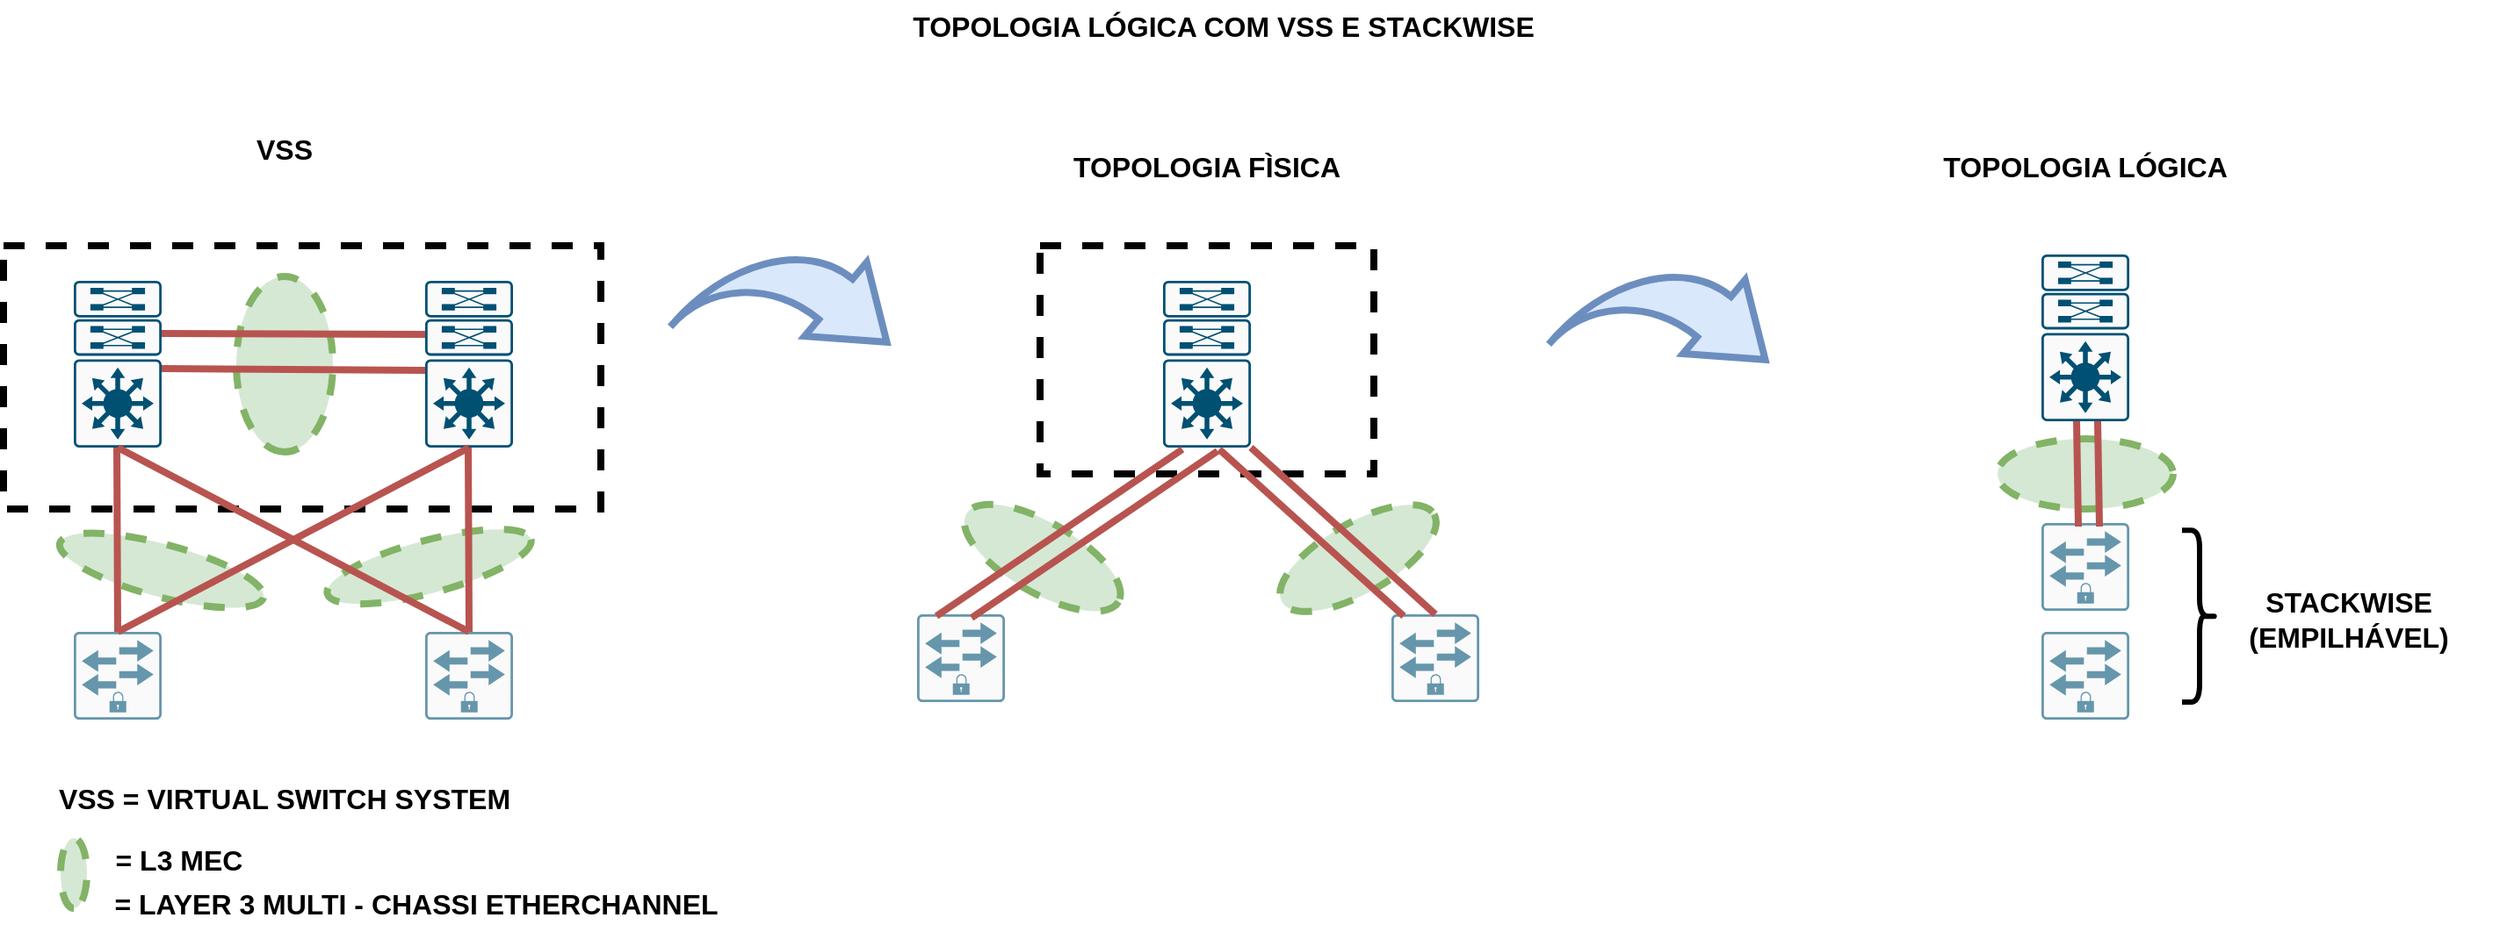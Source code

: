 <mxfile version="24.0.6" type="device">
  <diagram name="Página-1" id="CFVjZczsVSVs7rz_f3lx">
    <mxGraphModel dx="1194" dy="1885" grid="1" gridSize="10" guides="1" tooltips="1" connect="1" arrows="1" fold="1" page="1" pageScale="1" pageWidth="827" pageHeight="1169" math="0" shadow="0">
      <root>
        <mxCell id="0" />
        <mxCell id="1" parent="0" />
        <mxCell id="Kx2HV7Ch4_sL15anWlkP-49" value="" style="ellipse;whiteSpace=wrap;html=1;fillColor=#d5e8d4;strokeColor=#82b366;strokeWidth=4;dashed=1;rotation=0;" vertex="1" parent="1">
          <mxGeometry x="1295" y="170.0" width="100" height="40" as="geometry" />
        </mxCell>
        <mxCell id="Kx2HV7Ch4_sL15anWlkP-26" value="" style="rounded=0;whiteSpace=wrap;html=1;strokeWidth=4;dashed=1;" vertex="1" parent="1">
          <mxGeometry x="750" y="60" width="190" height="130" as="geometry" />
        </mxCell>
        <mxCell id="Kx2HV7Ch4_sL15anWlkP-34" value="" style="ellipse;whiteSpace=wrap;html=1;fillColor=#d5e8d4;strokeColor=#82b366;strokeWidth=4;dashed=1;rotation=-30;" vertex="1" parent="1">
          <mxGeometry x="881" y="218" width="100" height="40" as="geometry" />
        </mxCell>
        <mxCell id="Kx2HV7Ch4_sL15anWlkP-33" value="" style="ellipse;whiteSpace=wrap;html=1;fillColor=#d5e8d4;strokeColor=#82b366;strokeWidth=4;dashed=1;rotation=30;" vertex="1" parent="1">
          <mxGeometry x="701.34" y="217.83" width="100" height="40" as="geometry" />
        </mxCell>
        <mxCell id="Kx2HV7Ch4_sL15anWlkP-16" value="" style="ellipse;whiteSpace=wrap;html=1;fillColor=#d5e8d4;strokeColor=#82b366;strokeWidth=4;dashed=1;rotation=-15;" vertex="1" parent="1">
          <mxGeometry x="342.29" y="227.83" width="120" height="30" as="geometry" />
        </mxCell>
        <mxCell id="Kx2HV7Ch4_sL15anWlkP-14" value="" style="rounded=0;whiteSpace=wrap;html=1;strokeWidth=4;dashed=1;" vertex="1" parent="1">
          <mxGeometry x="160" y="60" width="340" height="150" as="geometry" />
        </mxCell>
        <mxCell id="Kx2HV7Ch4_sL15anWlkP-15" value="" style="ellipse;whiteSpace=wrap;html=1;dashed=1;strokeWidth=4;fillColor=#d5e8d4;strokeColor=#82b366;rotation=15;" vertex="1" parent="1">
          <mxGeometry x="190" y="230" width="120" height="30" as="geometry" />
        </mxCell>
        <mxCell id="Kx2HV7Ch4_sL15anWlkP-8" value="" style="ellipse;whiteSpace=wrap;html=1;rotation=90;dashed=1;strokeWidth=4;fillColor=#d5e8d4;strokeColor=#82b366;" vertex="1" parent="1">
          <mxGeometry x="270" y="100" width="100" height="55" as="geometry" />
        </mxCell>
        <mxCell id="Kx2HV7Ch4_sL15anWlkP-1" value="" style="sketch=0;points=[[0.015,0.015,0],[0.985,0.015,0],[0.985,0.985,0],[0.015,0.985,0],[0.25,0,0],[0.5,0,0],[0.75,0,0],[1,0.25,0],[1,0.5,0],[1,0.75,0],[0.75,1,0],[0.5,1,0],[0.25,1,0],[0,0.75,0],[0,0.5,0],[0,0.25,0]];verticalLabelPosition=bottom;html=1;verticalAlign=top;aspect=fixed;align=center;pointerEvents=1;shape=mxgraph.cisco19.rect;prIcon=l3_switch_with_dual_supervisor;fillColor=#FAFAFA;strokeColor=#005073;" vertex="1" parent="1">
          <mxGeometry x="200" y="80" width="50" height="95" as="geometry" />
        </mxCell>
        <mxCell id="Kx2HV7Ch4_sL15anWlkP-2" value="" style="sketch=0;points=[[0.015,0.015,0],[0.985,0.015,0],[0.985,0.985,0],[0.015,0.985,0],[0.25,0,0],[0.5,0,0],[0.75,0,0],[1,0.25,0],[1,0.5,0],[1,0.75,0],[0.75,1,0],[0.5,1,0],[0.25,1,0],[0,0.75,0],[0,0.5,0],[0,0.25,0]];verticalLabelPosition=bottom;html=1;verticalAlign=top;aspect=fixed;align=center;pointerEvents=1;shape=mxgraph.cisco19.rect;prIcon=secure_switch;fillColor=#FAFAFA;strokeColor=#6696AB;" vertex="1" parent="1">
          <mxGeometry x="200" y="280" width="50" height="50" as="geometry" />
        </mxCell>
        <mxCell id="Kx2HV7Ch4_sL15anWlkP-3" value="" style="sketch=0;points=[[0.015,0.015,0],[0.985,0.015,0],[0.985,0.985,0],[0.015,0.985,0],[0.25,0,0],[0.5,0,0],[0.75,0,0],[1,0.25,0],[1,0.5,0],[1,0.75,0],[0.75,1,0],[0.5,1,0],[0.25,1,0],[0,0.75,0],[0,0.5,0],[0,0.25,0]];verticalLabelPosition=bottom;html=1;verticalAlign=top;aspect=fixed;align=center;pointerEvents=1;shape=mxgraph.cisco19.rect;prIcon=secure_switch;fillColor=#FAFAFA;strokeColor=#6696AB;" vertex="1" parent="1">
          <mxGeometry x="400" y="280" width="50" height="50" as="geometry" />
        </mxCell>
        <mxCell id="Kx2HV7Ch4_sL15anWlkP-4" value="" style="sketch=0;points=[[0.015,0.015,0],[0.985,0.015,0],[0.985,0.985,0],[0.015,0.985,0],[0.25,0,0],[0.5,0,0],[0.75,0,0],[1,0.25,0],[1,0.5,0],[1,0.75,0],[0.75,1,0],[0.5,1,0],[0.25,1,0],[0,0.75,0],[0,0.5,0],[0,0.25,0]];verticalLabelPosition=bottom;html=1;verticalAlign=top;aspect=fixed;align=center;pointerEvents=1;shape=mxgraph.cisco19.rect;prIcon=l3_switch_with_dual_supervisor;fillColor=#FAFAFA;strokeColor=#005073;" vertex="1" parent="1">
          <mxGeometry x="400" y="80" width="50" height="95" as="geometry" />
        </mxCell>
        <mxCell id="Kx2HV7Ch4_sL15anWlkP-5" value="" style="endArrow=none;html=1;rounded=0;strokeWidth=4;entryX=0;entryY=0.5;entryDx=0;entryDy=0;entryPerimeter=0;fillColor=#f8cecc;strokeColor=#b85450;" edge="1" parent="1">
          <mxGeometry width="50" height="50" relative="1" as="geometry">
            <mxPoint x="250" y="110" as="sourcePoint" />
            <mxPoint x="400" y="110.5" as="targetPoint" />
          </mxGeometry>
        </mxCell>
        <mxCell id="Kx2HV7Ch4_sL15anWlkP-6" value="" style="endArrow=none;html=1;rounded=0;strokeWidth=4;entryX=0;entryY=0.5;entryDx=0;entryDy=0;entryPerimeter=0;fillColor=#f8cecc;strokeColor=#b85450;" edge="1" parent="1">
          <mxGeometry width="50" height="50" relative="1" as="geometry">
            <mxPoint x="250" y="130" as="sourcePoint" />
            <mxPoint x="400" y="131" as="targetPoint" />
          </mxGeometry>
        </mxCell>
        <mxCell id="Kx2HV7Ch4_sL15anWlkP-10" value="" style="endArrow=none;html=1;rounded=0;strokeWidth=4;fillColor=#f8cecc;strokeColor=#b85450;entryX=0.5;entryY=0;entryDx=0;entryDy=0;entryPerimeter=0;" edge="1" parent="1" target="Kx2HV7Ch4_sL15anWlkP-2">
          <mxGeometry width="50" height="50" relative="1" as="geometry">
            <mxPoint x="224.5" y="175" as="sourcePoint" />
            <mxPoint x="224.5" y="245" as="targetPoint" />
          </mxGeometry>
        </mxCell>
        <mxCell id="Kx2HV7Ch4_sL15anWlkP-11" value="" style="endArrow=none;html=1;rounded=0;strokeWidth=4;fillColor=#f8cecc;strokeColor=#b85450;entryX=0.5;entryY=0;entryDx=0;entryDy=0;entryPerimeter=0;" edge="1" parent="1" target="Kx2HV7Ch4_sL15anWlkP-3">
          <mxGeometry width="50" height="50" relative="1" as="geometry">
            <mxPoint x="424.5" y="175" as="sourcePoint" />
            <mxPoint x="424.5" y="245" as="targetPoint" />
          </mxGeometry>
        </mxCell>
        <mxCell id="Kx2HV7Ch4_sL15anWlkP-12" value="" style="endArrow=none;html=1;rounded=0;strokeWidth=4;fillColor=#f8cecc;strokeColor=#b85450;exitX=0.5;exitY=1;exitDx=0;exitDy=0;exitPerimeter=0;entryX=0.5;entryY=0;entryDx=0;entryDy=0;entryPerimeter=0;" edge="1" parent="1" source="Kx2HV7Ch4_sL15anWlkP-1" target="Kx2HV7Ch4_sL15anWlkP-3">
          <mxGeometry width="50" height="50" relative="1" as="geometry">
            <mxPoint x="434.5" y="185" as="sourcePoint" />
            <mxPoint x="434.5" y="255" as="targetPoint" />
          </mxGeometry>
        </mxCell>
        <mxCell id="Kx2HV7Ch4_sL15anWlkP-13" value="" style="endArrow=none;html=1;rounded=0;strokeWidth=4;fillColor=#f8cecc;strokeColor=#b85450;exitX=0.5;exitY=0;exitDx=0;exitDy=0;exitPerimeter=0;entryX=0.5;entryY=1;entryDx=0;entryDy=0;entryPerimeter=0;" edge="1" parent="1" source="Kx2HV7Ch4_sL15anWlkP-2" target="Kx2HV7Ch4_sL15anWlkP-4">
          <mxGeometry width="50" height="50" relative="1" as="geometry">
            <mxPoint x="235" y="185" as="sourcePoint" />
            <mxPoint x="435" y="255" as="targetPoint" />
          </mxGeometry>
        </mxCell>
        <mxCell id="Kx2HV7Ch4_sL15anWlkP-20" value="VSS" style="text;html=1;strokeColor=none;fillColor=none;align=center;verticalAlign=middle;whiteSpace=wrap;rounded=0;fontSize=16;fontStyle=1" vertex="1" parent="1">
          <mxGeometry x="235" y="-10" width="170" height="30" as="geometry" />
        </mxCell>
        <mxCell id="Kx2HV7Ch4_sL15anWlkP-21" value="VSS = VIRTUAL SWITCH SYSTEM" style="text;html=1;strokeColor=none;fillColor=none;align=center;verticalAlign=middle;whiteSpace=wrap;rounded=0;fontSize=16;fontStyle=1" vertex="1" parent="1">
          <mxGeometry x="185" y="360" width="270" height="30" as="geometry" />
        </mxCell>
        <mxCell id="Kx2HV7Ch4_sL15anWlkP-22" value="" style="sketch=0;points=[[0.015,0.015,0],[0.985,0.015,0],[0.985,0.985,0],[0.015,0.985,0],[0.25,0,0],[0.5,0,0],[0.75,0,0],[1,0.25,0],[1,0.5,0],[1,0.75,0],[0.75,1,0],[0.5,1,0],[0.25,1,0],[0,0.75,0],[0,0.5,0],[0,0.25,0]];verticalLabelPosition=bottom;html=1;verticalAlign=top;aspect=fixed;align=center;pointerEvents=1;shape=mxgraph.cisco19.rect;prIcon=l3_switch_with_dual_supervisor;fillColor=#FAFAFA;strokeColor=#005073;" vertex="1" parent="1">
          <mxGeometry x="820" y="80" width="50" height="95" as="geometry" />
        </mxCell>
        <mxCell id="Kx2HV7Ch4_sL15anWlkP-24" value="" style="sketch=0;points=[[0.015,0.015,0],[0.985,0.015,0],[0.985,0.985,0],[0.015,0.985,0],[0.25,0,0],[0.5,0,0],[0.75,0,0],[1,0.25,0],[1,0.5,0],[1,0.75,0],[0.75,1,0],[0.5,1,0],[0.25,1,0],[0,0.75,0],[0,0.5,0],[0,0.25,0]];verticalLabelPosition=bottom;html=1;verticalAlign=top;aspect=fixed;align=center;pointerEvents=1;shape=mxgraph.cisco19.rect;prIcon=secure_switch;fillColor=#FAFAFA;strokeColor=#6696AB;" vertex="1" parent="1">
          <mxGeometry x="680" y="270" width="50" height="50" as="geometry" />
        </mxCell>
        <mxCell id="Kx2HV7Ch4_sL15anWlkP-25" value="" style="sketch=0;points=[[0.015,0.015,0],[0.985,0.015,0],[0.985,0.985,0],[0.015,0.985,0],[0.25,0,0],[0.5,0,0],[0.75,0,0],[1,0.25,0],[1,0.5,0],[1,0.75,0],[0.75,1,0],[0.5,1,0],[0.25,1,0],[0,0.75,0],[0,0.5,0],[0,0.25,0]];verticalLabelPosition=bottom;html=1;verticalAlign=top;aspect=fixed;align=center;pointerEvents=1;shape=mxgraph.cisco19.rect;prIcon=secure_switch;fillColor=#FAFAFA;strokeColor=#6696AB;" vertex="1" parent="1">
          <mxGeometry x="950" y="270" width="50" height="50" as="geometry" />
        </mxCell>
        <mxCell id="Kx2HV7Ch4_sL15anWlkP-27" value="" style="endArrow=none;html=1;rounded=0;strokeWidth=4;fillColor=#f8cecc;strokeColor=#b85450;entryX=0.5;entryY=0;entryDx=0;entryDy=0;entryPerimeter=0;exitX=0.5;exitY=1;exitDx=0;exitDy=0;exitPerimeter=0;" edge="1" parent="1">
          <mxGeometry width="50" height="50" relative="1" as="geometry">
            <mxPoint x="831" y="176" as="sourcePoint" />
            <mxPoint x="691" y="271" as="targetPoint" />
          </mxGeometry>
        </mxCell>
        <mxCell id="Kx2HV7Ch4_sL15anWlkP-29" value="" style="endArrow=none;html=1;rounded=0;strokeWidth=4;fillColor=#f8cecc;strokeColor=#b85450;entryX=0.5;entryY=0;entryDx=0;entryDy=0;entryPerimeter=0;exitX=0.5;exitY=1;exitDx=0;exitDy=0;exitPerimeter=0;" edge="1" parent="1">
          <mxGeometry width="50" height="50" relative="1" as="geometry">
            <mxPoint x="851" y="177" as="sourcePoint" />
            <mxPoint x="711" y="272" as="targetPoint" />
          </mxGeometry>
        </mxCell>
        <mxCell id="Kx2HV7Ch4_sL15anWlkP-31" value="" style="endArrow=none;html=1;rounded=0;strokeWidth=4;fillColor=#f8cecc;strokeColor=#b85450;exitX=0.75;exitY=1;exitDx=0;exitDy=0;exitPerimeter=0;entryX=0.5;entryY=0;entryDx=0;entryDy=0;entryPerimeter=0;" edge="1" parent="1" target="Kx2HV7Ch4_sL15anWlkP-25">
          <mxGeometry width="50" height="50" relative="1" as="geometry">
            <mxPoint x="870" y="175" as="sourcePoint" />
            <mxPoint x="955" y="270" as="targetPoint" />
          </mxGeometry>
        </mxCell>
        <mxCell id="Kx2HV7Ch4_sL15anWlkP-32" value="" style="endArrow=none;html=1;rounded=0;strokeWidth=4;fillColor=#f8cecc;strokeColor=#b85450;exitX=0.75;exitY=1;exitDx=0;exitDy=0;exitPerimeter=0;entryX=0.5;entryY=0;entryDx=0;entryDy=0;entryPerimeter=0;" edge="1" parent="1">
          <mxGeometry width="50" height="50" relative="1" as="geometry">
            <mxPoint x="852" y="176" as="sourcePoint" />
            <mxPoint x="957" y="271" as="targetPoint" />
          </mxGeometry>
        </mxCell>
        <mxCell id="Kx2HV7Ch4_sL15anWlkP-39" value="TOPOLOGIA FÌSICA" style="text;html=1;strokeColor=none;fillColor=none;align=center;verticalAlign=middle;whiteSpace=wrap;rounded=0;fontSize=16;fontStyle=1" vertex="1" parent="1">
          <mxGeometry x="760" width="170" height="30" as="geometry" />
        </mxCell>
        <mxCell id="Kx2HV7Ch4_sL15anWlkP-40" value="TOPOLOGIA LÓGICA" style="text;html=1;strokeColor=none;fillColor=none;align=center;verticalAlign=middle;whiteSpace=wrap;rounded=0;fontSize=16;fontStyle=1" vertex="1" parent="1">
          <mxGeometry x="1260" width="170" height="30" as="geometry" />
        </mxCell>
        <mxCell id="Kx2HV7Ch4_sL15anWlkP-41" value="" style="html=1;shadow=0;dashed=0;align=center;verticalAlign=middle;shape=mxgraph.arrows2.jumpInArrow;dy=15;dx=38;arrowHead=55;rotation=40;fillColor=#dae8fc;strokeColor=#6c8ebf;strokeWidth=4;" vertex="1" parent="1">
          <mxGeometry x="560" y="50" width="100" height="100" as="geometry" />
        </mxCell>
        <mxCell id="Kx2HV7Ch4_sL15anWlkP-43" value="" style="html=1;shadow=0;dashed=0;align=center;verticalAlign=middle;shape=mxgraph.arrows2.jumpInArrow;dy=15;dx=38;arrowHead=55;rotation=40;fillColor=#dae8fc;strokeColor=#6c8ebf;strokeWidth=4;" vertex="1" parent="1">
          <mxGeometry x="1060" y="60" width="100" height="100" as="geometry" />
        </mxCell>
        <mxCell id="Kx2HV7Ch4_sL15anWlkP-44" value="" style="sketch=0;points=[[0.015,0.015,0],[0.985,0.015,0],[0.985,0.985,0],[0.015,0.985,0],[0.25,0,0],[0.5,0,0],[0.75,0,0],[1,0.25,0],[1,0.5,0],[1,0.75,0],[0.75,1,0],[0.5,1,0],[0.25,1,0],[0,0.75,0],[0,0.5,0],[0,0.25,0]];verticalLabelPosition=bottom;html=1;verticalAlign=top;aspect=fixed;align=center;pointerEvents=1;shape=mxgraph.cisco19.rect;prIcon=l3_switch_with_dual_supervisor;fillColor=#FAFAFA;strokeColor=#005073;" vertex="1" parent="1">
          <mxGeometry x="1320" y="65" width="50" height="95" as="geometry" />
        </mxCell>
        <mxCell id="Kx2HV7Ch4_sL15anWlkP-45" value="" style="sketch=0;points=[[0.015,0.015,0],[0.985,0.015,0],[0.985,0.985,0],[0.015,0.985,0],[0.25,0,0],[0.5,0,0],[0.75,0,0],[1,0.25,0],[1,0.5,0],[1,0.75,0],[0.75,1,0],[0.5,1,0],[0.25,1,0],[0,0.75,0],[0,0.5,0],[0,0.25,0]];verticalLabelPosition=bottom;html=1;verticalAlign=top;aspect=fixed;align=center;pointerEvents=1;shape=mxgraph.cisco19.rect;prIcon=secure_switch;fillColor=#FAFAFA;strokeColor=#6696AB;" vertex="1" parent="1">
          <mxGeometry x="1320" y="218" width="50" height="50" as="geometry" />
        </mxCell>
        <mxCell id="Kx2HV7Ch4_sL15anWlkP-46" value="" style="sketch=0;points=[[0.015,0.015,0],[0.985,0.015,0],[0.985,0.985,0],[0.015,0.985,0],[0.25,0,0],[0.5,0,0],[0.75,0,0],[1,0.25,0],[1,0.5,0],[1,0.75,0],[0.75,1,0],[0.5,1,0],[0.25,1,0],[0,0.75,0],[0,0.5,0],[0,0.25,0]];verticalLabelPosition=bottom;html=1;verticalAlign=top;aspect=fixed;align=center;pointerEvents=1;shape=mxgraph.cisco19.rect;prIcon=secure_switch;fillColor=#FAFAFA;strokeColor=#6696AB;" vertex="1" parent="1">
          <mxGeometry x="1320" y="280" width="50" height="50" as="geometry" />
        </mxCell>
        <mxCell id="Kx2HV7Ch4_sL15anWlkP-47" value="" style="endArrow=none;html=1;rounded=0;strokeWidth=4;fillColor=#f8cecc;strokeColor=#b85450;" edge="1" parent="1">
          <mxGeometry width="50" height="50" relative="1" as="geometry">
            <mxPoint x="1340" y="160" as="sourcePoint" />
            <mxPoint x="1341" y="220" as="targetPoint" />
          </mxGeometry>
        </mxCell>
        <mxCell id="Kx2HV7Ch4_sL15anWlkP-48" value="" style="endArrow=none;html=1;rounded=0;strokeWidth=4;fillColor=#f8cecc;strokeColor=#b85450;" edge="1" parent="1">
          <mxGeometry width="50" height="50" relative="1" as="geometry">
            <mxPoint x="1352" y="160" as="sourcePoint" />
            <mxPoint x="1353" y="220" as="targetPoint" />
          </mxGeometry>
        </mxCell>
        <mxCell id="Kx2HV7Ch4_sL15anWlkP-50" value="" style="shape=curlyBracket;whiteSpace=wrap;html=1;rounded=1;flipH=1;labelPosition=right;verticalLabelPosition=middle;align=left;verticalAlign=middle;strokeWidth=3;" vertex="1" parent="1">
          <mxGeometry x="1400" y="222.17" width="20" height="97.83" as="geometry" />
        </mxCell>
        <mxCell id="Kx2HV7Ch4_sL15anWlkP-51" value="&lt;div&gt;STACKWISE&lt;/div&gt;&lt;div&gt;(EMPILHÁVEL)&lt;br&gt;&lt;/div&gt;" style="text;html=1;strokeColor=none;fillColor=none;align=center;verticalAlign=middle;whiteSpace=wrap;rounded=0;fontSize=16;fontStyle=1" vertex="1" parent="1">
          <mxGeometry x="1410" y="258.0" width="170" height="30" as="geometry" />
        </mxCell>
        <mxCell id="Kx2HV7Ch4_sL15anWlkP-52" value="TOPOLOGIA LÓGICA COM VSS E STACKWISE" style="text;html=1;strokeColor=none;fillColor=none;align=center;verticalAlign=middle;whiteSpace=wrap;rounded=0;fontSize=16;fontStyle=1" vertex="1" parent="1">
          <mxGeometry x="670" y="-80" width="368.66" height="30" as="geometry" />
        </mxCell>
        <mxCell id="Kx2HV7Ch4_sL15anWlkP-54" value="" style="ellipse;whiteSpace=wrap;html=1;rotation=90;dashed=1;strokeWidth=4;fillColor=#d5e8d4;strokeColor=#82b366;" vertex="1" parent="1">
          <mxGeometry x="180" y="410" width="40" height="15" as="geometry" />
        </mxCell>
        <mxCell id="Kx2HV7Ch4_sL15anWlkP-55" value="= L3 MEC" style="text;html=1;strokeColor=none;fillColor=none;align=center;verticalAlign=middle;whiteSpace=wrap;rounded=0;fontSize=16;fontStyle=1" vertex="1" parent="1">
          <mxGeometry x="220" y="395" width="80" height="30" as="geometry" />
        </mxCell>
        <mxCell id="Kx2HV7Ch4_sL15anWlkP-56" value="= LAYER 3 MULTI - CHASSI ETHERCHANNEL" style="text;html=1;strokeColor=none;fillColor=none;align=center;verticalAlign=middle;whiteSpace=wrap;rounded=0;fontSize=16;fontStyle=1" vertex="1" parent="1">
          <mxGeometry x="220" y="420" width="350" height="30" as="geometry" />
        </mxCell>
      </root>
    </mxGraphModel>
  </diagram>
</mxfile>
